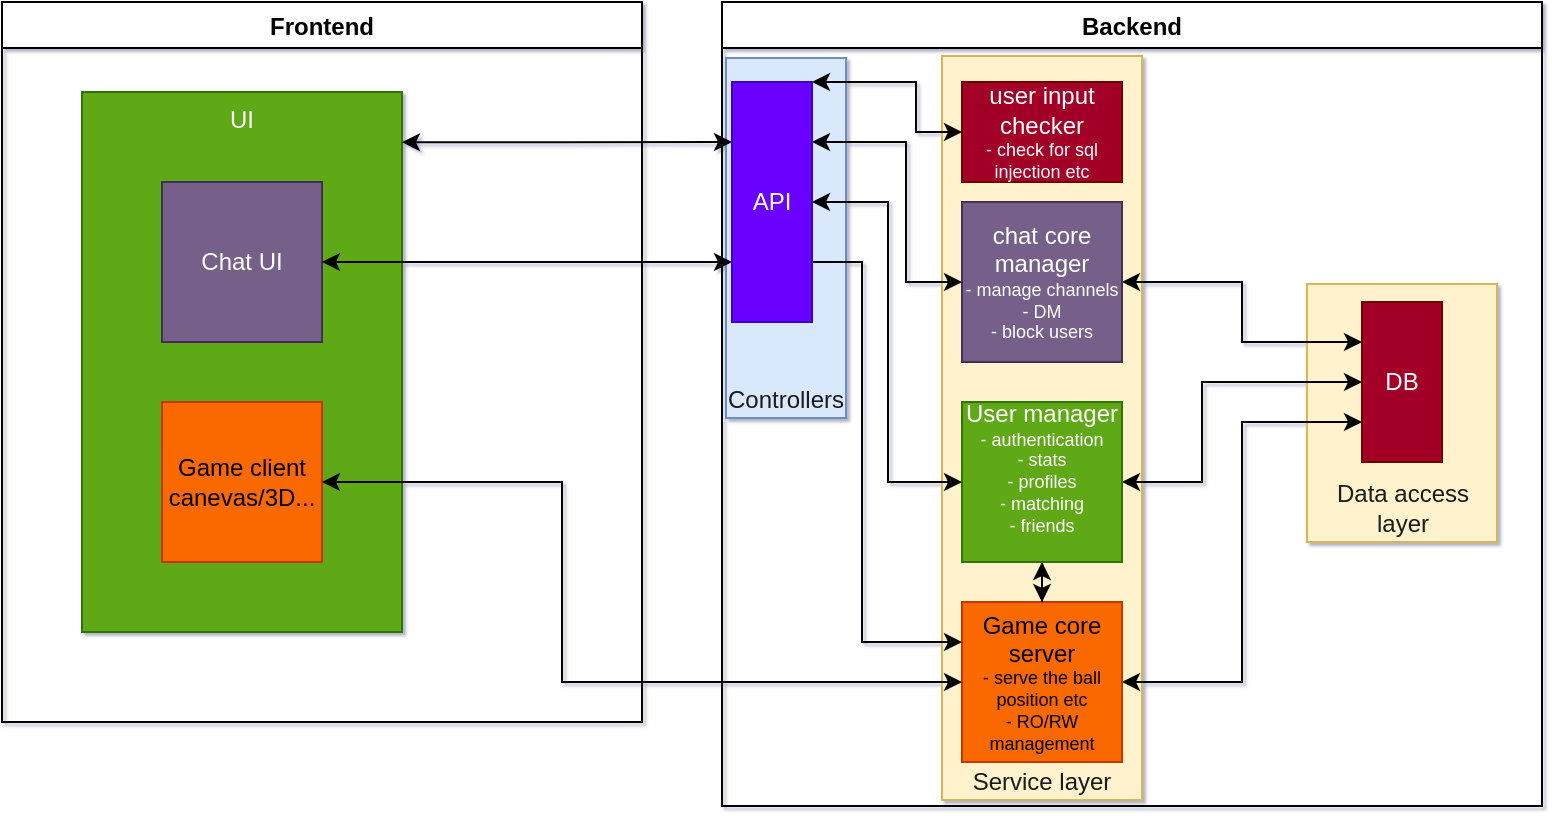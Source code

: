 <mxfile>
    <diagram id="DLdojPyLkxFjDRH7sLV4" name="Page-1">
        <mxGraphModel dx="819" dy="594" grid="1" gridSize="10" guides="1" tooltips="1" connect="1" arrows="1" fold="1" page="0" pageScale="1" pageWidth="850" pageHeight="1100" math="0" shadow="1">
            <root>
                <mxCell id="0"/>
                <mxCell id="1" parent="0"/>
                <mxCell id="h7ZUaT6rA_UalPRLBP9i-38" value="Backend" style="swimlane;" parent="1" vertex="1">
                    <mxGeometry x="400" y="80" width="410" height="402" as="geometry">
                        <mxRectangle x="400" y="80" width="80" height="23" as="alternateBounds"/>
                    </mxGeometry>
                </mxCell>
                <mxCell id="WX00oxcHOxkLQ5ssvJOT-2" value="&lt;font color=&quot;#1a1a1a&quot;&gt;Service layer&lt;/font&gt;" style="rounded=0;whiteSpace=wrap;html=1;fillColor=#fff2cc;strokeColor=#d6b656;verticalAlign=bottom;" parent="h7ZUaT6rA_UalPRLBP9i-38" vertex="1">
                    <mxGeometry x="110" y="27" width="100" height="372" as="geometry"/>
                </mxCell>
                <mxCell id="h7ZUaT6rA_UalPRLBP9i-40" value="&lt;div&gt;user input checker&lt;/div&gt;&lt;div style=&quot;font-size: 9px&quot;&gt;- check for sql injection etc&lt;br&gt;&lt;/div&gt;" style="rounded=0;whiteSpace=wrap;html=1;fillColor=#a20025;fontColor=#ffffff;strokeColor=#6F0000;" parent="h7ZUaT6rA_UalPRLBP9i-38" vertex="1">
                    <mxGeometry x="120" y="40" width="80" height="50" as="geometry"/>
                </mxCell>
                <mxCell id="WX00oxcHOxkLQ5ssvJOT-3" value="&lt;font color=&quot;#1a1a1a&quot;&gt;Data access layer&lt;/font&gt;" style="rounded=0;whiteSpace=wrap;html=1;fillColor=#fff2cc;strokeColor=#d6b656;verticalAlign=bottom;" parent="h7ZUaT6rA_UalPRLBP9i-38" vertex="1">
                    <mxGeometry x="292.5" y="141" width="95" height="129" as="geometry"/>
                </mxCell>
                <mxCell id="h7ZUaT6rA_UalPRLBP9i-42" value="DB" style="rounded=0;whiteSpace=wrap;html=1;fillColor=#a20025;fontColor=#ffffff;strokeColor=#6F0000;" parent="h7ZUaT6rA_UalPRLBP9i-38" vertex="1">
                    <mxGeometry x="320" y="150" width="40" height="80" as="geometry"/>
                </mxCell>
                <mxCell id="h7ZUaT6rA_UalPRLBP9i-45" style="edgeStyle=orthogonalEdgeStyle;rounded=0;orthogonalLoop=1;jettySize=auto;html=1;startArrow=classic;startFill=1;" parent="h7ZUaT6rA_UalPRLBP9i-38" source="h7ZUaT6rA_UalPRLBP9i-43" edge="1">
                    <mxGeometry relative="1" as="geometry">
                        <mxPoint x="320" y="210" as="targetPoint"/>
                        <Array as="points">
                            <mxPoint x="260" y="340"/>
                            <mxPoint x="260" y="210"/>
                        </Array>
                    </mxGeometry>
                </mxCell>
                <mxCell id="h7ZUaT6rA_UalPRLBP9i-43" value="&lt;div&gt;Game core server&lt;/div&gt;&lt;div style=&quot;font-size: 9px&quot;&gt;- serve the ball position etc&lt;/div&gt;&lt;div style=&quot;font-size: 9px&quot;&gt;- RO/RW management&lt;br&gt;&lt;/div&gt;" style="rounded=0;whiteSpace=wrap;html=1;fillColor=#fa6800;fontColor=#000000;strokeColor=#C73500;" parent="h7ZUaT6rA_UalPRLBP9i-38" vertex="1">
                    <mxGeometry x="120" y="300" width="80" height="80" as="geometry"/>
                </mxCell>
                <mxCell id="h7ZUaT6rA_UalPRLBP9i-54" style="edgeStyle=orthogonalEdgeStyle;rounded=0;orthogonalLoop=1;jettySize=auto;html=1;startArrow=classic;startFill=1;" parent="h7ZUaT6rA_UalPRLBP9i-38" source="h7ZUaT6rA_UalPRLBP9i-53" target="h7ZUaT6rA_UalPRLBP9i-42" edge="1">
                    <mxGeometry relative="1" as="geometry">
                        <Array as="points">
                            <mxPoint x="260" y="140"/>
                            <mxPoint x="260" y="170"/>
                        </Array>
                    </mxGeometry>
                </mxCell>
                <mxCell id="h7ZUaT6rA_UalPRLBP9i-53" value="&lt;div&gt;chat core manager&lt;/div&gt;&lt;div style=&quot;font-size: 9px&quot;&gt;- manage channels&lt;/div&gt;&lt;div style=&quot;font-size: 9px&quot;&gt;- DM&lt;/div&gt;&lt;div style=&quot;font-size: 9px&quot;&gt;- block users&lt;br&gt;&lt;/div&gt;" style="whiteSpace=wrap;html=1;aspect=fixed;fillColor=#76608a;fontColor=#ffffff;strokeColor=#432D57;" parent="h7ZUaT6rA_UalPRLBP9i-38" vertex="1">
                    <mxGeometry x="120" y="100" width="80" height="80" as="geometry"/>
                </mxCell>
                <mxCell id="h7ZUaT6rA_UalPRLBP9i-59" style="edgeStyle=orthogonalEdgeStyle;rounded=0;orthogonalLoop=1;jettySize=auto;html=1;entryX=0;entryY=0.5;entryDx=0;entryDy=0;startArrow=classic;startFill=1;" parent="h7ZUaT6rA_UalPRLBP9i-38" source="h7ZUaT6rA_UalPRLBP9i-58" target="h7ZUaT6rA_UalPRLBP9i-42" edge="1">
                    <mxGeometry relative="1" as="geometry">
                        <Array as="points">
                            <mxPoint x="240" y="240"/>
                            <mxPoint x="240" y="190"/>
                        </Array>
                    </mxGeometry>
                </mxCell>
                <mxCell id="h7ZUaT6rA_UalPRLBP9i-60" style="edgeStyle=orthogonalEdgeStyle;rounded=0;orthogonalLoop=1;jettySize=auto;html=1;startArrow=classic;startFill=1;" parent="h7ZUaT6rA_UalPRLBP9i-38" source="h7ZUaT6rA_UalPRLBP9i-58" target="h7ZUaT6rA_UalPRLBP9i-43" edge="1">
                    <mxGeometry relative="1" as="geometry"/>
                </mxCell>
                <mxCell id="h7ZUaT6rA_UalPRLBP9i-58" value="&lt;div&gt;User manager&lt;/div&gt;&lt;div style=&quot;font-size: 9px&quot;&gt;- &lt;font style=&quot;font-size: 9px&quot;&gt;authentication&lt;/font&gt;&lt;/div&gt;&lt;div style=&quot;font-size: 9px&quot;&gt;&lt;font style=&quot;font-size: 9px&quot;&gt;- stats&lt;/font&gt;&lt;/div&gt;&lt;div style=&quot;font-size: 9px&quot;&gt;&lt;font style=&quot;font-size: 9px&quot;&gt;- profiles&lt;/font&gt;&lt;/div&gt;&lt;div style=&quot;font-size: 9px&quot;&gt;&lt;font style=&quot;font-size: 9px&quot;&gt;- matching&lt;/font&gt;&lt;/div&gt;&lt;div style=&quot;font-size: 9px&quot;&gt;&lt;font style=&quot;font-size: 9px&quot;&gt;- friends&lt;br&gt;&lt;/font&gt;&lt;/div&gt;&lt;div&gt;&lt;br&gt;&lt;/div&gt;" style="whiteSpace=wrap;html=1;aspect=fixed;fillColor=#60a917;fontColor=#ffffff;strokeColor=#2D7600;" parent="h7ZUaT6rA_UalPRLBP9i-38" vertex="1">
                    <mxGeometry x="120" y="200" width="80" height="80" as="geometry"/>
                </mxCell>
                <mxCell id="WX00oxcHOxkLQ5ssvJOT-1" value="&lt;font color=&quot;#1a1a1a&quot;&gt;Controllers&lt;/font&gt;" style="rounded=0;whiteSpace=wrap;html=1;fillColor=#dae8fc;strokeColor=#6c8ebf;verticalAlign=bottom;" parent="h7ZUaT6rA_UalPRLBP9i-38" vertex="1">
                    <mxGeometry x="2" y="28" width="60" height="180" as="geometry"/>
                </mxCell>
                <mxCell id="h7ZUaT6rA_UalPRLBP9i-41" style="edgeStyle=orthogonalEdgeStyle;rounded=0;orthogonalLoop=1;jettySize=auto;html=1;entryX=0;entryY=0.5;entryDx=0;entryDy=0;startArrow=classic;startFill=1;exitX=1;exitY=0;exitDx=0;exitDy=0;" parent="1" source="h7ZUaT6rA_UalPRLBP9i-39" target="h7ZUaT6rA_UalPRLBP9i-40" edge="1">
                    <mxGeometry relative="1" as="geometry">
                        <mxPoint x="440" y="145" as="sourcePoint"/>
                        <Array as="points">
                            <mxPoint x="497" y="120"/>
                            <mxPoint x="497" y="145"/>
                        </Array>
                    </mxGeometry>
                </mxCell>
                <mxCell id="h7ZUaT6rA_UalPRLBP9i-55" style="edgeStyle=orthogonalEdgeStyle;rounded=0;orthogonalLoop=1;jettySize=auto;html=1;startArrow=classic;startFill=1;exitX=1;exitY=0.25;exitDx=0;exitDy=0;" parent="1" source="h7ZUaT6rA_UalPRLBP9i-39" target="h7ZUaT6rA_UalPRLBP9i-53" edge="1">
                    <mxGeometry relative="1" as="geometry">
                        <Array as="points">
                            <mxPoint x="492" y="150"/>
                            <mxPoint x="492" y="220"/>
                        </Array>
                    </mxGeometry>
                </mxCell>
                <mxCell id="WX00oxcHOxkLQ5ssvJOT-4" style="edgeStyle=orthogonalEdgeStyle;rounded=0;orthogonalLoop=1;jettySize=auto;html=1;entryX=0;entryY=0.25;entryDx=0;entryDy=0;exitX=1;exitY=0.75;exitDx=0;exitDy=0;" parent="1" source="h7ZUaT6rA_UalPRLBP9i-39" target="h7ZUaT6rA_UalPRLBP9i-43" edge="1">
                    <mxGeometry relative="1" as="geometry">
                        <Array as="points">
                            <mxPoint x="470" y="210"/>
                            <mxPoint x="470" y="400"/>
                        </Array>
                    </mxGeometry>
                </mxCell>
                <mxCell id="h7ZUaT6rA_UalPRLBP9i-39" value="API" style="rounded=0;whiteSpace=wrap;html=1;fillColor=#6a00ff;fontColor=#ffffff;strokeColor=#3700CC;" parent="1" vertex="1">
                    <mxGeometry x="405" y="120" width="40" height="120" as="geometry"/>
                </mxCell>
                <mxCell id="h7ZUaT6rA_UalPRLBP9i-46" value="Frontend" style="swimlane;" parent="1" vertex="1">
                    <mxGeometry x="40" y="80" width="320" height="360" as="geometry"/>
                </mxCell>
                <mxCell id="h7ZUaT6rA_UalPRLBP9i-47" value="UI" style="rounded=0;whiteSpace=wrap;html=1;verticalAlign=top;fillColor=#60a917;fontColor=#ffffff;strokeColor=#2D7600;" parent="h7ZUaT6rA_UalPRLBP9i-46" vertex="1">
                    <mxGeometry x="40" y="45" width="160" height="270" as="geometry"/>
                </mxCell>
                <mxCell id="h7ZUaT6rA_UalPRLBP9i-48" value="Game client canevas/3D..." style="whiteSpace=wrap;html=1;aspect=fixed;fillColor=#fa6800;fontColor=#000000;strokeColor=#C73500;" parent="h7ZUaT6rA_UalPRLBP9i-46" vertex="1">
                    <mxGeometry x="80" y="200" width="80" height="80" as="geometry"/>
                </mxCell>
                <mxCell id="h7ZUaT6rA_UalPRLBP9i-52" value="Chat UI" style="whiteSpace=wrap;html=1;aspect=fixed;fillColor=#76608a;fontColor=#ffffff;strokeColor=#432D57;" parent="h7ZUaT6rA_UalPRLBP9i-46" vertex="1">
                    <mxGeometry x="80" y="90" width="80" height="80" as="geometry"/>
                </mxCell>
                <mxCell id="h7ZUaT6rA_UalPRLBP9i-50" style="edgeStyle=orthogonalEdgeStyle;rounded=0;orthogonalLoop=1;jettySize=auto;html=1;entryX=0;entryY=0.5;entryDx=0;entryDy=0;startArrow=classic;startFill=1;" parent="1" source="h7ZUaT6rA_UalPRLBP9i-48" target="h7ZUaT6rA_UalPRLBP9i-43" edge="1">
                    <mxGeometry relative="1" as="geometry">
                        <Array as="points">
                            <mxPoint x="320" y="320"/>
                            <mxPoint x="320" y="420"/>
                        </Array>
                    </mxGeometry>
                </mxCell>
                <mxCell id="h7ZUaT6rA_UalPRLBP9i-51" style="edgeStyle=orthogonalEdgeStyle;rounded=0;orthogonalLoop=1;jettySize=auto;html=1;entryX=0;entryY=0.25;entryDx=0;entryDy=0;startArrow=classic;startFill=1;exitX=1;exitY=0.093;exitDx=0;exitDy=0;exitPerimeter=0;" parent="1" source="h7ZUaT6rA_UalPRLBP9i-47" target="h7ZUaT6rA_UalPRLBP9i-39" edge="1">
                    <mxGeometry relative="1" as="geometry">
                        <mxPoint x="280" y="147" as="sourcePoint"/>
                    </mxGeometry>
                </mxCell>
                <mxCell id="h7ZUaT6rA_UalPRLBP9i-57" style="edgeStyle=orthogonalEdgeStyle;rounded=0;orthogonalLoop=1;jettySize=auto;html=1;entryX=0;entryY=0.75;entryDx=0;entryDy=0;startArrow=classic;startFill=1;" parent="1" source="h7ZUaT6rA_UalPRLBP9i-52" target="h7ZUaT6rA_UalPRLBP9i-39" edge="1">
                    <mxGeometry relative="1" as="geometry"/>
                </mxCell>
                <mxCell id="h7ZUaT6rA_UalPRLBP9i-62" style="edgeStyle=orthogonalEdgeStyle;rounded=0;orthogonalLoop=1;jettySize=auto;html=1;startArrow=classic;startFill=1;entryX=1;entryY=0.5;entryDx=0;entryDy=0;" parent="1" source="h7ZUaT6rA_UalPRLBP9i-58" target="h7ZUaT6rA_UalPRLBP9i-39" edge="1">
                    <mxGeometry relative="1" as="geometry">
                        <Array as="points">
                            <mxPoint x="483" y="320"/>
                            <mxPoint x="483" y="180"/>
                        </Array>
                    </mxGeometry>
                </mxCell>
            </root>
        </mxGraphModel>
    </diagram>
</mxfile>